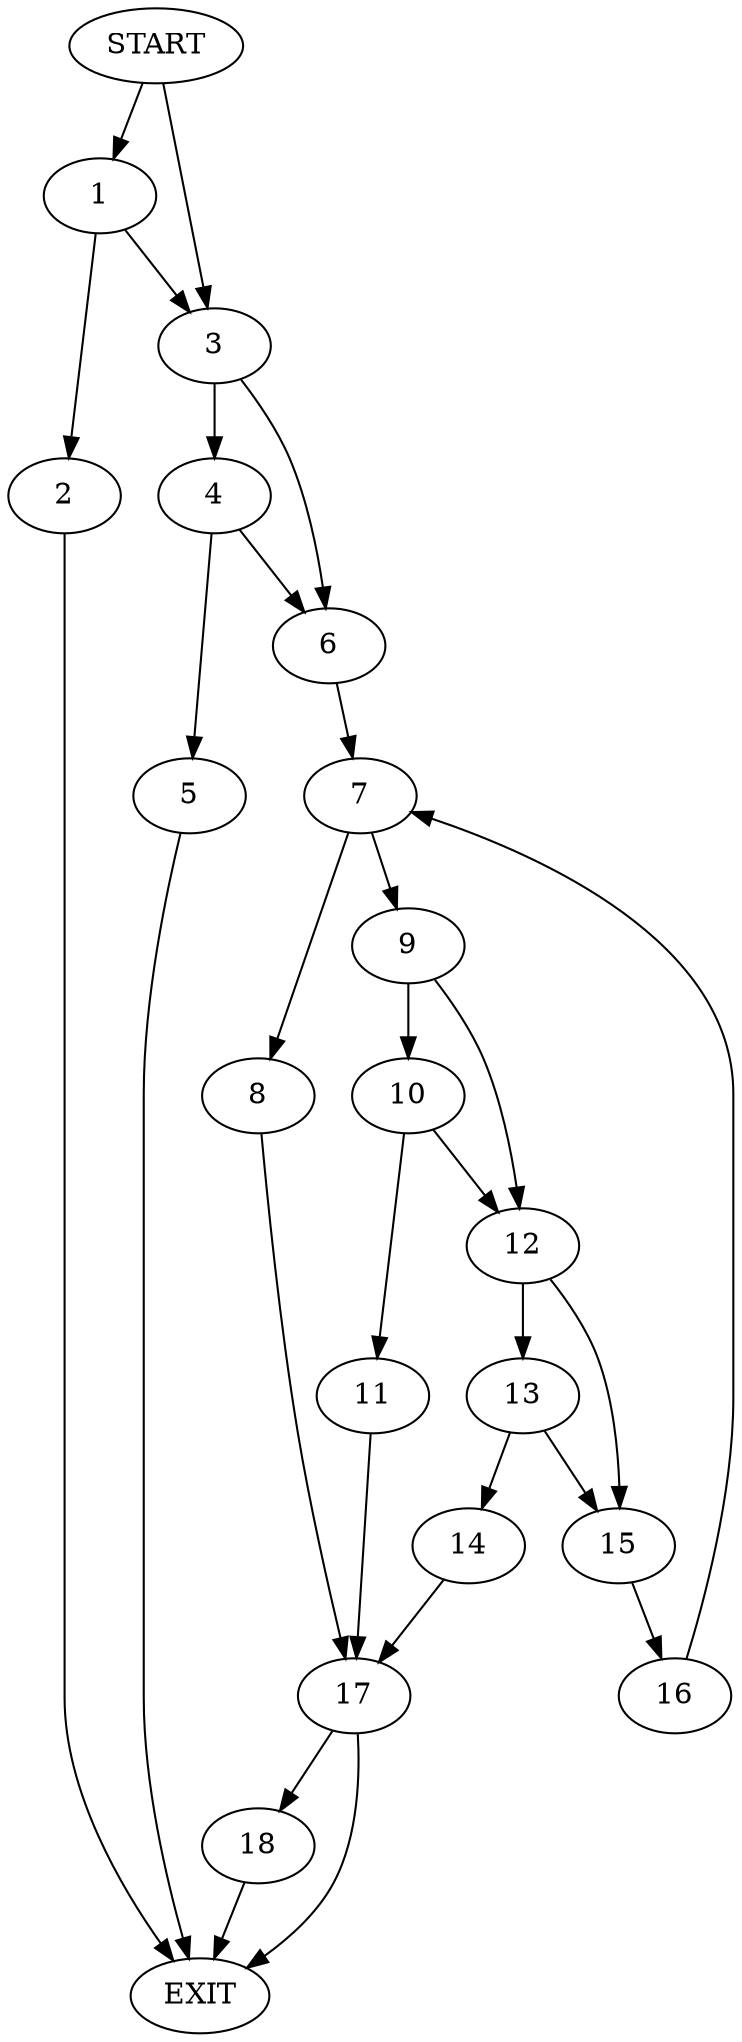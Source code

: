digraph { 
0 [label="START"];
1;
2;
3;
4;
5;
6;
7;
8;
9;
10;
11;
12;
13;
14;
15;
16;
17;
18;
19[label="EXIT"];
0 -> 1;
0 -> 3;
1 -> 2;
1 -> 3;
2 -> 19;
3 -> 4;
3 -> 6;
4 -> 5;
4 -> 6;
5 -> 19;
6 -> 7;
7 -> 9;
7 -> 8;
8 -> 17;
9 -> 10;
9 -> 12;
10 -> 11;
10 -> 12;
11 -> 17;
12 -> 13;
12 -> 15;
13 -> 14;
13 -> 15;
14 -> 17;
15 -> 16;
16 -> 7;
17 -> 19;
17 -> 18;
18 -> 19;
}